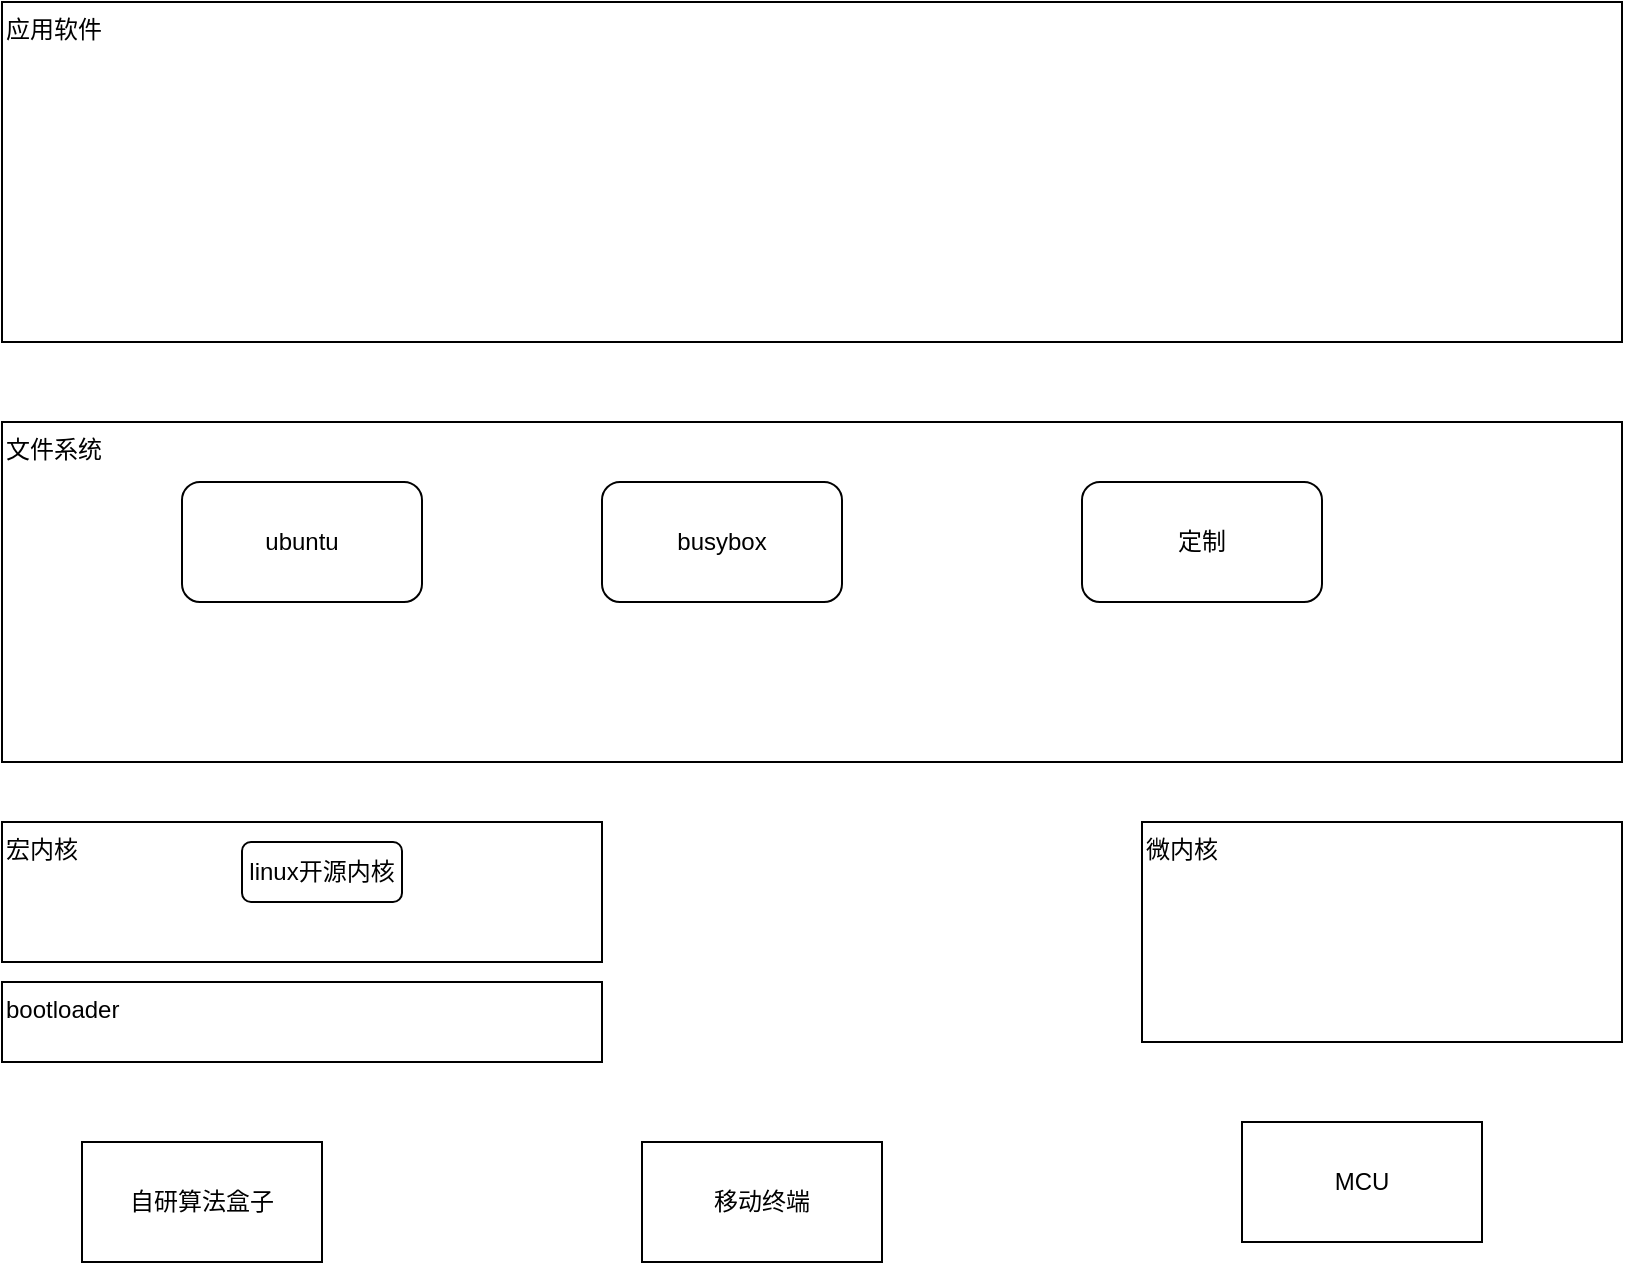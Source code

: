 <mxfile version="13.6.0" type="github">
  <diagram name="Page-1" id="9361dd3d-8414-5efd-6122-117bd74ce7a7">
    <mxGraphModel dx="3022" dy="1562" grid="1" gridSize="10" guides="1" tooltips="1" connect="1" arrows="1" fold="1" page="0" pageScale="1.5" pageWidth="826" pageHeight="1169" background="#ffffff" math="0" shadow="0">
      <root>
        <mxCell id="0" />
        <mxCell id="1" parent="0" />
        <mxCell id="s2ZySxg1d-m6GW3_x3Qq-89" value="自研算法盒子" style="rounded=0;whiteSpace=wrap;html=1;" vertex="1" parent="1">
          <mxGeometry x="-1390" y="-220" width="120" height="60" as="geometry" />
        </mxCell>
        <mxCell id="s2ZySxg1d-m6GW3_x3Qq-90" value="移动终端" style="rounded=0;whiteSpace=wrap;html=1;" vertex="1" parent="1">
          <mxGeometry x="-1110" y="-220" width="120" height="60" as="geometry" />
        </mxCell>
        <mxCell id="s2ZySxg1d-m6GW3_x3Qq-93" value="宏内核" style="rounded=0;whiteSpace=wrap;html=1;align=left;verticalAlign=top;" vertex="1" parent="1">
          <mxGeometry x="-1430" y="-380" width="300" height="70" as="geometry" />
        </mxCell>
        <mxCell id="s2ZySxg1d-m6GW3_x3Qq-94" value="文件系统" style="rounded=0;whiteSpace=wrap;html=1;align=left;verticalAlign=top;" vertex="1" parent="1">
          <mxGeometry x="-1430" y="-580" width="810" height="170" as="geometry" />
        </mxCell>
        <mxCell id="s2ZySxg1d-m6GW3_x3Qq-95" value="应用软件" style="rounded=0;whiteSpace=wrap;html=1;align=left;verticalAlign=top;" vertex="1" parent="1">
          <mxGeometry x="-1430" y="-790" width="810" height="170" as="geometry" />
        </mxCell>
        <mxCell id="s2ZySxg1d-m6GW3_x3Qq-97" value="ubuntu" style="rounded=1;whiteSpace=wrap;html=1;align=center;" vertex="1" parent="1">
          <mxGeometry x="-1340" y="-550" width="120" height="60" as="geometry" />
        </mxCell>
        <mxCell id="s2ZySxg1d-m6GW3_x3Qq-99" value="busybox" style="rounded=1;whiteSpace=wrap;html=1;align=center;" vertex="1" parent="1">
          <mxGeometry x="-1130" y="-550" width="120" height="60" as="geometry" />
        </mxCell>
        <mxCell id="s2ZySxg1d-m6GW3_x3Qq-100" value="定制" style="rounded=1;whiteSpace=wrap;html=1;align=center;" vertex="1" parent="1">
          <mxGeometry x="-890" y="-550" width="120" height="60" as="geometry" />
        </mxCell>
        <mxCell id="s2ZySxg1d-m6GW3_x3Qq-101" value="bootloader" style="rounded=0;whiteSpace=wrap;html=1;align=left;verticalAlign=top;" vertex="1" parent="1">
          <mxGeometry x="-1430" y="-300" width="300" height="40" as="geometry" />
        </mxCell>
        <mxCell id="s2ZySxg1d-m6GW3_x3Qq-102" value="linux开源内核" style="rounded=1;whiteSpace=wrap;html=1;align=center;" vertex="1" parent="1">
          <mxGeometry x="-1310" y="-370" width="80" height="30" as="geometry" />
        </mxCell>
        <mxCell id="s2ZySxg1d-m6GW3_x3Qq-105" value="微内核" style="rounded=0;whiteSpace=wrap;html=1;align=left;verticalAlign=top;" vertex="1" parent="1">
          <mxGeometry x="-860" y="-380" width="240" height="110" as="geometry" />
        </mxCell>
        <mxCell id="s2ZySxg1d-m6GW3_x3Qq-106" value="MCU" style="rounded=0;whiteSpace=wrap;html=1;" vertex="1" parent="1">
          <mxGeometry x="-810" y="-230" width="120" height="60" as="geometry" />
        </mxCell>
      </root>
    </mxGraphModel>
  </diagram>
</mxfile>
